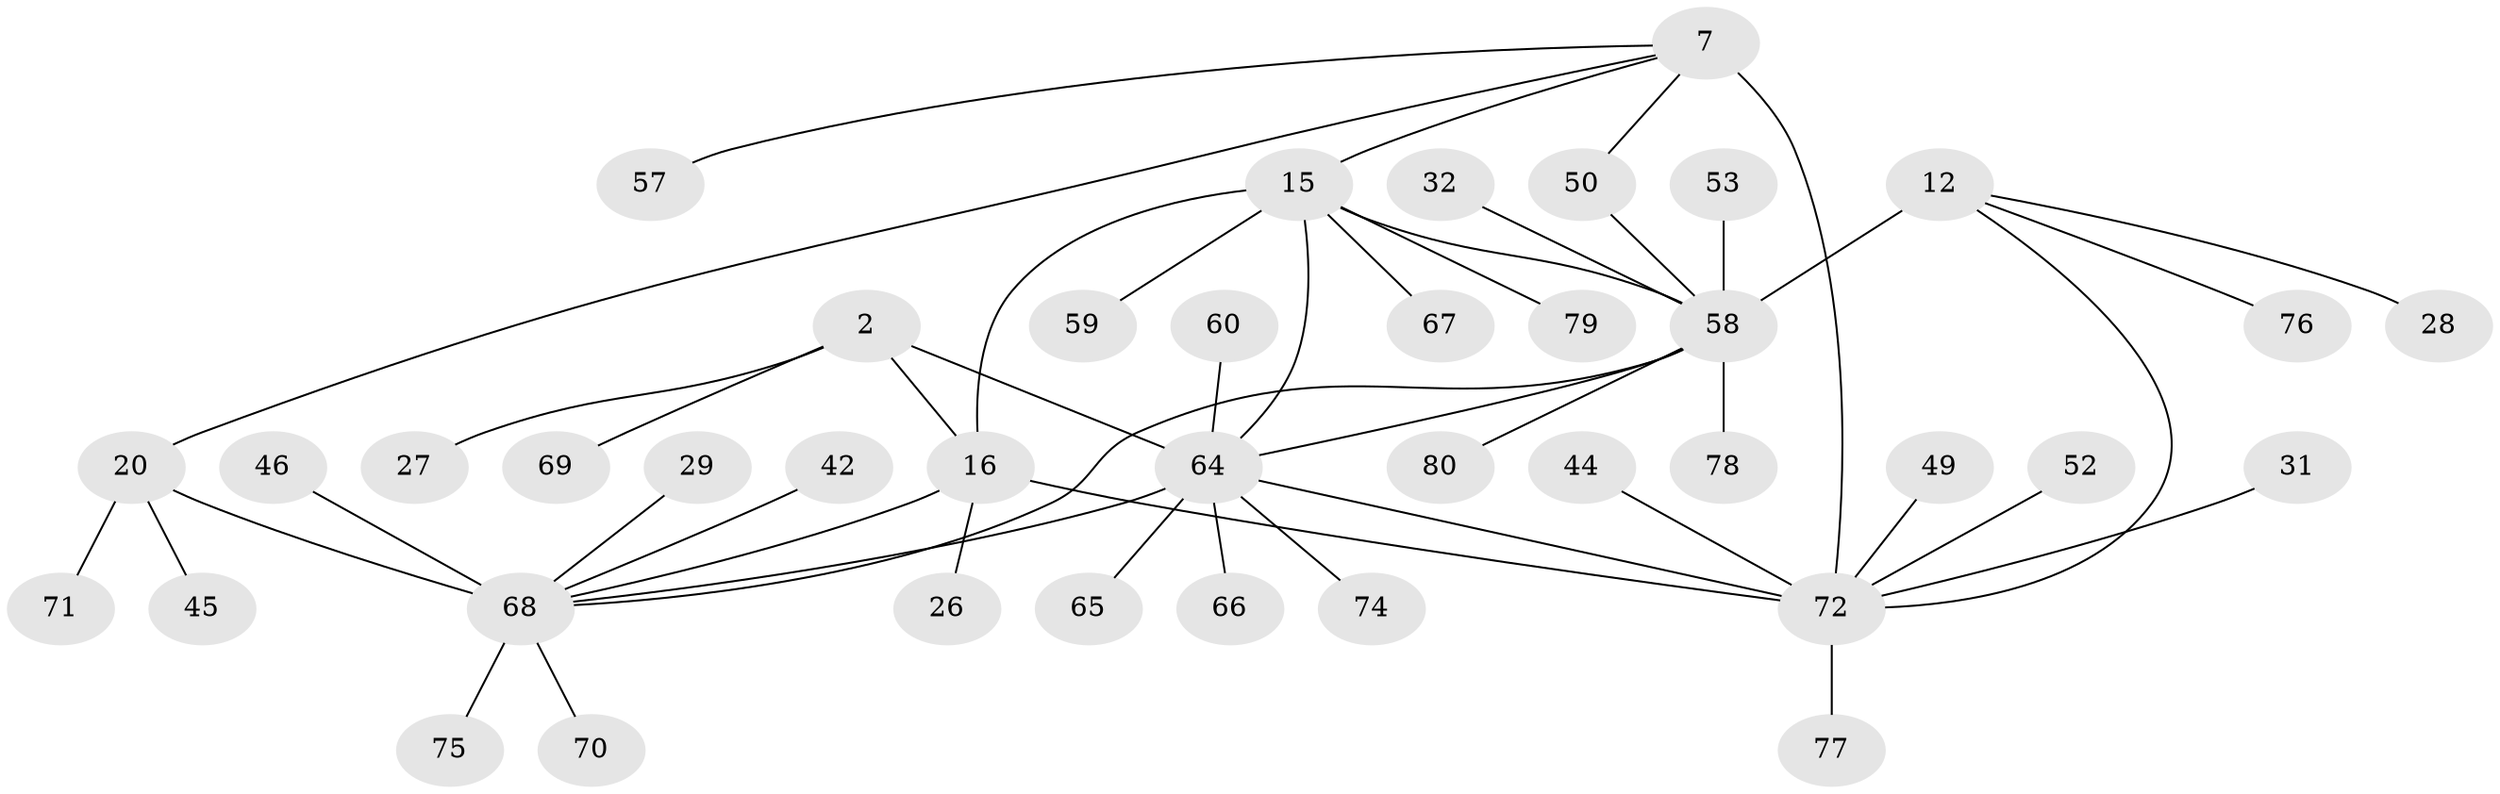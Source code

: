 // original degree distribution, {5: 0.0625, 4: 0.0625, 10: 0.025, 7: 0.0375, 6: 0.05, 8: 0.0125, 9: 0.0125, 2: 0.125, 3: 0.075, 1: 0.5375}
// Generated by graph-tools (version 1.1) at 2025/55/03/09/25 04:55:54]
// undirected, 40 vertices, 48 edges
graph export_dot {
graph [start="1"]
  node [color=gray90,style=filled];
  2 [super="+1"];
  7 [super="+5"];
  12 [super="+11"];
  15 [super="+13"];
  16 [super="+14"];
  20 [super="+19"];
  26;
  27;
  28;
  29;
  31;
  32;
  42;
  44;
  45;
  46 [super="+37"];
  49;
  50 [super="+43"];
  52 [super="+21"];
  53;
  57 [super="+55"];
  58 [super="+48+10"];
  59;
  60 [super="+38"];
  64 [super="+4+30+41+54"];
  65 [super="+40+61"];
  66 [super="+24+63"];
  67;
  68 [super="+34+18"];
  69;
  70 [super="+51"];
  71;
  72 [super="+35+8+25+62"];
  74;
  75;
  76 [super="+56"];
  77;
  78 [super="+73"];
  79 [super="+36"];
  80;
  2 -- 69;
  2 -- 27;
  2 -- 16;
  2 -- 64 [weight=4];
  7 -- 20;
  7 -- 15;
  7 -- 50;
  7 -- 57;
  7 -- 72 [weight=4];
  12 -- 28;
  12 -- 76;
  12 -- 58 [weight=4];
  12 -- 72;
  15 -- 16 [weight=4];
  15 -- 64;
  15 -- 67;
  15 -- 59;
  15 -- 58 [weight=2];
  15 -- 79;
  16 -- 26;
  16 -- 68;
  16 -- 72;
  20 -- 71;
  20 -- 45;
  20 -- 68 [weight=4];
  29 -- 68;
  31 -- 72;
  32 -- 58;
  42 -- 68;
  44 -- 72;
  46 -- 68;
  49 -- 72;
  50 -- 58;
  52 -- 72;
  53 -- 58;
  58 -- 78;
  58 -- 80;
  58 -- 64;
  58 -- 68;
  60 -- 64;
  64 -- 65;
  64 -- 66;
  64 -- 74;
  64 -- 72;
  64 -- 68;
  68 -- 70;
  68 -- 75;
  72 -- 77;
}
